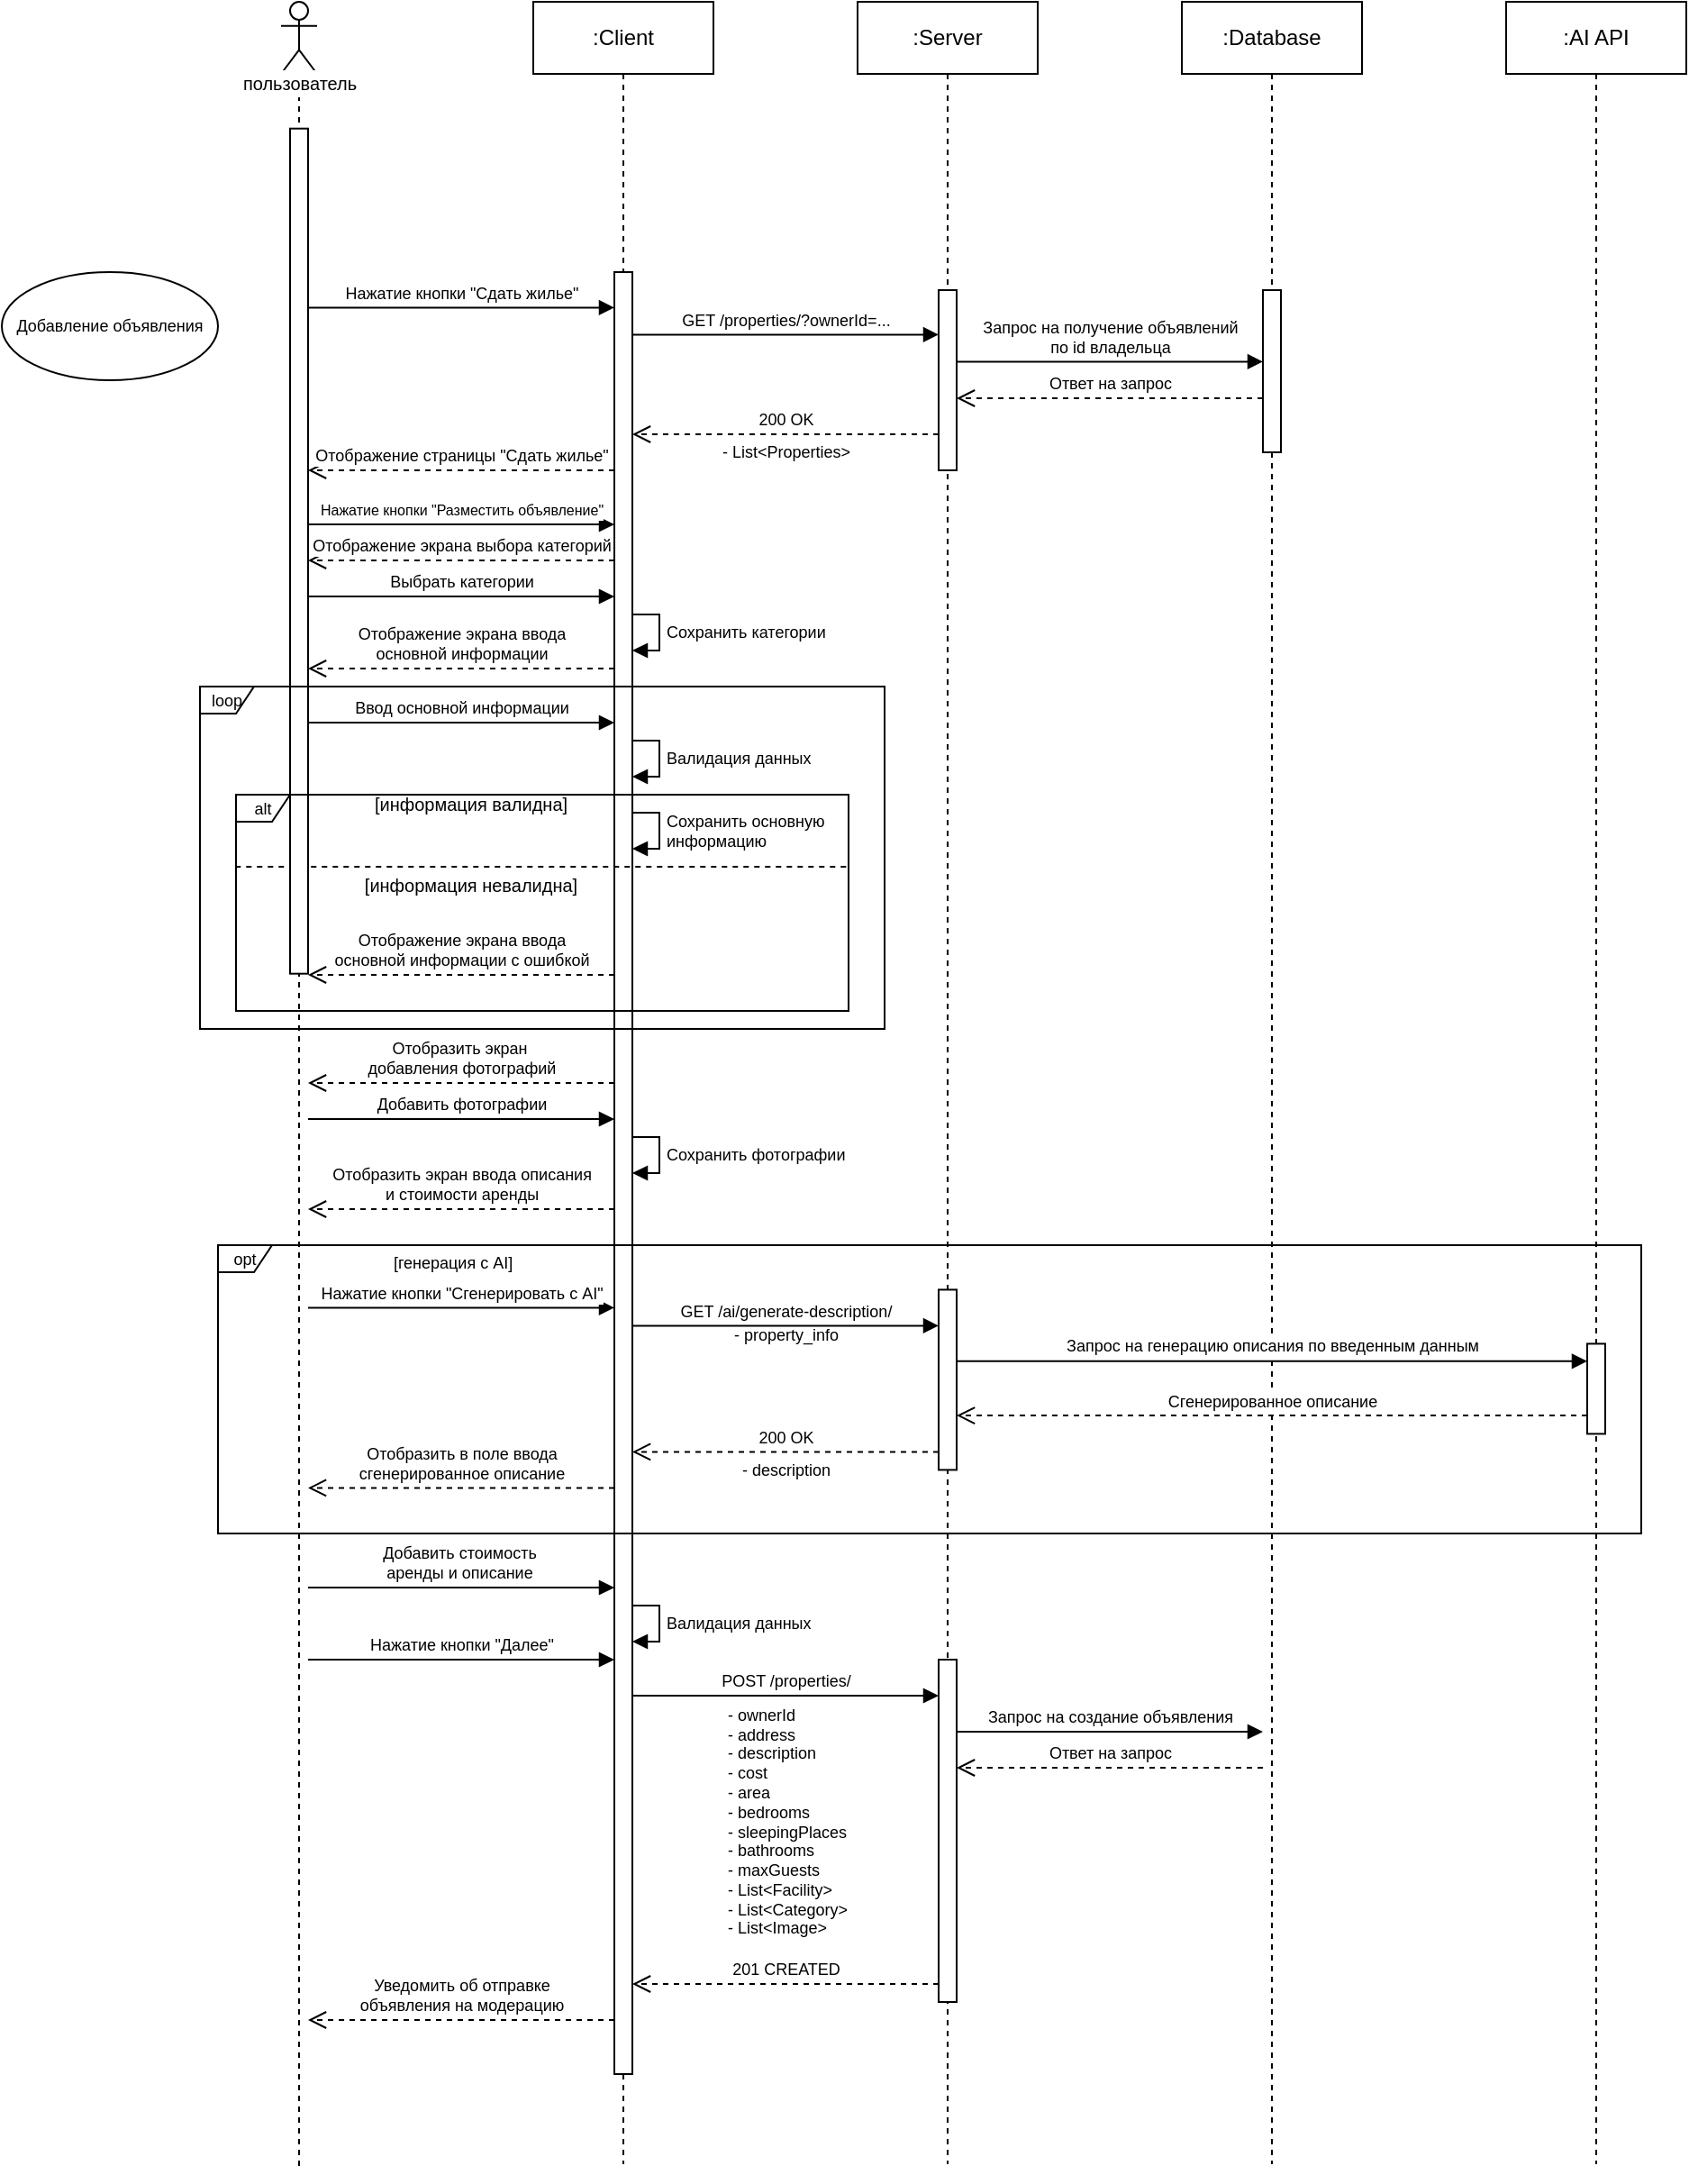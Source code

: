 <mxfile version="26.1.3">
  <diagram name="Page-1" id="2YBvvXClWsGukQMizWep">
    <mxGraphModel grid="1" page="1" gridSize="10" guides="1" tooltips="1" connect="1" arrows="1" fold="1" pageScale="1" pageWidth="850" pageHeight="1100" math="0" shadow="0">
      <root>
        <mxCell id="0" />
        <mxCell id="1" parent="0" />
        <mxCell id="aM9ryv3xv72pqoxQDRHE-5" value=":Client" style="shape=umlLifeline;perimeter=lifelinePerimeter;whiteSpace=wrap;html=1;container=0;dropTarget=0;collapsible=0;recursiveResize=0;outlineConnect=0;portConstraint=eastwest;newEdgeStyle={&quot;edgeStyle&quot;:&quot;elbowEdgeStyle&quot;,&quot;elbow&quot;:&quot;vertical&quot;,&quot;curved&quot;:0,&quot;rounded&quot;:0};" vertex="1" parent="1">
          <mxGeometry x="355" y="90" width="100" height="1200" as="geometry" />
        </mxCell>
        <mxCell id="e8dn4UOm1JDdTKsrlfhE-102" value="" style="html=1;points=[];perimeter=orthogonalPerimeter;outlineConnect=0;targetShapes=umlLifeline;portConstraint=eastwest;newEdgeStyle={&quot;edgeStyle&quot;:&quot;elbowEdgeStyle&quot;,&quot;elbow&quot;:&quot;vertical&quot;,&quot;curved&quot;:0,&quot;rounded&quot;:0};" vertex="1" parent="aM9ryv3xv72pqoxQDRHE-5">
          <mxGeometry x="45" y="150" width="10" height="1000" as="geometry" />
        </mxCell>
        <mxCell id="e8dn4UOm1JDdTKsrlfhE-1" value=":Server" style="shape=umlLifeline;perimeter=lifelinePerimeter;whiteSpace=wrap;html=1;container=0;dropTarget=0;collapsible=0;recursiveResize=0;outlineConnect=0;portConstraint=eastwest;newEdgeStyle={&quot;edgeStyle&quot;:&quot;elbowEdgeStyle&quot;,&quot;elbow&quot;:&quot;vertical&quot;,&quot;curved&quot;:0,&quot;rounded&quot;:0};" vertex="1" parent="1">
          <mxGeometry x="535" y="90" width="100" height="1200" as="geometry" />
        </mxCell>
        <mxCell id="e8dn4UOm1JDdTKsrlfhE-103" value="" style="html=1;points=[];perimeter=orthogonalPerimeter;outlineConnect=0;targetShapes=umlLifeline;portConstraint=eastwest;newEdgeStyle={&quot;edgeStyle&quot;:&quot;elbowEdgeStyle&quot;,&quot;elbow&quot;:&quot;vertical&quot;,&quot;curved&quot;:0,&quot;rounded&quot;:0};" vertex="1" parent="e8dn4UOm1JDdTKsrlfhE-1">
          <mxGeometry x="45" y="920" width="10" height="190" as="geometry" />
        </mxCell>
        <mxCell id="e8dn4UOm1JDdTKsrlfhE-166" value="" style="html=1;points=[];perimeter=orthogonalPerimeter;outlineConnect=0;targetShapes=umlLifeline;portConstraint=eastwest;newEdgeStyle={&quot;edgeStyle&quot;:&quot;elbowEdgeStyle&quot;,&quot;elbow&quot;:&quot;vertical&quot;,&quot;curved&quot;:0,&quot;rounded&quot;:0};" vertex="1" parent="e8dn4UOm1JDdTKsrlfhE-1">
          <mxGeometry x="45" y="160" width="10" height="100" as="geometry" />
        </mxCell>
        <mxCell id="e8dn4UOm1JDdTKsrlfhE-3" value=":Database" style="shape=umlLifeline;perimeter=lifelinePerimeter;whiteSpace=wrap;html=1;container=0;dropTarget=0;collapsible=0;recursiveResize=0;outlineConnect=0;portConstraint=eastwest;newEdgeStyle={&quot;edgeStyle&quot;:&quot;elbowEdgeStyle&quot;,&quot;elbow&quot;:&quot;vertical&quot;,&quot;curved&quot;:0,&quot;rounded&quot;:0};" vertex="1" parent="1">
          <mxGeometry x="715" y="90" width="100" height="1200" as="geometry" />
        </mxCell>
        <mxCell id="e8dn4UOm1JDdTKsrlfhE-105" value="Добавление объявления" style="ellipse;whiteSpace=wrap;html=1;fontSize=9;" vertex="1" parent="1">
          <mxGeometry x="60" y="240" width="120" height="60" as="geometry" />
        </mxCell>
        <mxCell id="e8dn4UOm1JDdTKsrlfhE-106" value="&lt;font&gt;Нажатие кнопки &quot;Сдать жилье&quot;&lt;/font&gt;" style="html=1;verticalAlign=bottom;endArrow=block;edgeStyle=elbowEdgeStyle;elbow=vertical;curved=0;rounded=0;fontSize=9;" edge="1" parent="1">
          <mxGeometry relative="1" as="geometry">
            <mxPoint x="230" y="259.7" as="sourcePoint" />
            <Array as="points">
              <mxPoint x="315" y="259.7" />
            </Array>
            <mxPoint x="400" y="259.7" as="targetPoint" />
          </mxGeometry>
        </mxCell>
        <mxCell id="e8dn4UOm1JDdTKsrlfhE-107" value="&lt;font&gt;Запрос на получение объявлений&lt;br&gt;по id владельца&lt;/font&gt;" style="html=1;verticalAlign=bottom;endArrow=block;edgeStyle=elbowEdgeStyle;elbow=vertical;curved=0;rounded=0;fontSize=9;" edge="1" parent="1">
          <mxGeometry relative="1" as="geometry">
            <mxPoint x="590" y="289.74" as="sourcePoint" />
            <Array as="points">
              <mxPoint x="675" y="289.74" />
            </Array>
            <mxPoint x="760" y="289.74" as="targetPoint" />
          </mxGeometry>
        </mxCell>
        <mxCell id="e8dn4UOm1JDdTKsrlfhE-108" value="&lt;font&gt;GET /properties/?ownerId=...&lt;/font&gt;" style="html=1;verticalAlign=bottom;endArrow=block;edgeStyle=elbowEdgeStyle;elbow=vertical;curved=0;rounded=0;fontSize=9;" edge="1" parent="1">
          <mxGeometry relative="1" as="geometry">
            <mxPoint x="410" y="274.74" as="sourcePoint" />
            <Array as="points">
              <mxPoint x="495" y="274.74" />
            </Array>
            <mxPoint x="580" y="274.74" as="targetPoint" />
          </mxGeometry>
        </mxCell>
        <mxCell id="e8dn4UOm1JDdTKsrlfhE-109" value="Ответ на запрос" style="html=1;verticalAlign=bottom;endArrow=open;dashed=1;endSize=8;edgeStyle=elbowEdgeStyle;elbow=vertical;curved=0;rounded=0;fontSize=9;" edge="1" parent="1">
          <mxGeometry relative="1" as="geometry">
            <mxPoint x="590" y="310.0" as="targetPoint" />
            <Array as="points">
              <mxPoint x="680" y="310.0" />
            </Array>
            <mxPoint x="760" y="310.0" as="sourcePoint" />
          </mxGeometry>
        </mxCell>
        <mxCell id="e8dn4UOm1JDdTKsrlfhE-113" value="" style="group" connectable="0" vertex="1" parent="1">
          <mxGeometry x="410" y="330" width="170" height="20" as="geometry" />
        </mxCell>
        <mxCell id="e8dn4UOm1JDdTKsrlfhE-111" value="200 OK" style="html=1;verticalAlign=bottom;endArrow=open;dashed=1;endSize=8;edgeStyle=elbowEdgeStyle;elbow=vertical;curved=0;rounded=0;fontSize=9;" edge="1" parent="e8dn4UOm1JDdTKsrlfhE-113">
          <mxGeometry relative="1" as="geometry">
            <mxPoint y="2.274e-13" as="targetPoint" />
            <Array as="points">
              <mxPoint x="90" y="2.274e-13" />
            </Array>
            <mxPoint x="170" y="2.274e-13" as="sourcePoint" />
          </mxGeometry>
        </mxCell>
        <mxCell id="e8dn4UOm1JDdTKsrlfhE-112" value="- List&amp;lt;Properties&amp;gt;" style="text;html=1;align=center;verticalAlign=middle;resizable=0;points=[];autosize=1;strokeColor=none;fillColor=none;fontSize=9;" vertex="1" parent="e8dn4UOm1JDdTKsrlfhE-113">
          <mxGeometry x="40" width="90" height="20" as="geometry" />
        </mxCell>
        <mxCell id="e8dn4UOm1JDdTKsrlfhE-114" value="Отображение страницы &quot;Сдать жилье&quot;" style="html=1;verticalAlign=bottom;endArrow=open;dashed=1;endSize=8;edgeStyle=elbowEdgeStyle;elbow=vertical;curved=0;rounded=0;fontSize=9;" edge="1" parent="1">
          <mxGeometry relative="1" as="geometry">
            <mxPoint x="230" y="350" as="targetPoint" />
            <Array as="points">
              <mxPoint x="320" y="350" />
            </Array>
            <mxPoint x="400" y="350" as="sourcePoint" />
          </mxGeometry>
        </mxCell>
        <mxCell id="e8dn4UOm1JDdTKsrlfhE-115" value="&lt;font&gt;Нажатие кнопки &quot;Разместить объявление&quot;&lt;/font&gt;" style="html=1;verticalAlign=bottom;endArrow=block;edgeStyle=elbowEdgeStyle;elbow=vertical;curved=0;rounded=0;fontSize=8;" edge="1" parent="1">
          <mxGeometry relative="1" as="geometry">
            <mxPoint x="230" y="380" as="sourcePoint" />
            <Array as="points">
              <mxPoint x="315" y="380" />
            </Array>
            <mxPoint x="400" y="380" as="targetPoint" />
          </mxGeometry>
        </mxCell>
        <mxCell id="e8dn4UOm1JDdTKsrlfhE-116" value="Отображение экрана выбора категорий" style="html=1;verticalAlign=bottom;endArrow=open;dashed=1;endSize=8;edgeStyle=elbowEdgeStyle;elbow=vertical;curved=0;rounded=0;fontSize=9;" edge="1" parent="1">
          <mxGeometry relative="1" as="geometry">
            <mxPoint x="230" y="400" as="targetPoint" />
            <Array as="points">
              <mxPoint x="320" y="400" />
            </Array>
            <mxPoint x="400" y="400" as="sourcePoint" />
          </mxGeometry>
        </mxCell>
        <mxCell id="e8dn4UOm1JDdTKsrlfhE-117" value="&lt;font&gt;Выбрать категории&lt;/font&gt;" style="html=1;verticalAlign=bottom;endArrow=block;edgeStyle=elbowEdgeStyle;elbow=vertical;curved=0;rounded=0;fontSize=9;" edge="1" parent="1">
          <mxGeometry relative="1" as="geometry">
            <mxPoint x="230" y="420" as="sourcePoint" />
            <Array as="points">
              <mxPoint x="315" y="420" />
            </Array>
            <mxPoint x="400" y="420" as="targetPoint" />
          </mxGeometry>
        </mxCell>
        <mxCell id="e8dn4UOm1JDdTKsrlfhE-118" value="Сохранить категории" style="html=1;align=left;spacingLeft=2;endArrow=block;rounded=0;edgeStyle=orthogonalEdgeStyle;curved=0;rounded=0;fontSize=9;" edge="1" parent="1">
          <mxGeometry relative="1" as="geometry">
            <mxPoint x="410" y="429.998" as="sourcePoint" />
            <Array as="points">
              <mxPoint x="425" y="430" />
              <mxPoint x="425" y="450" />
            </Array>
            <mxPoint x="410" y="450" as="targetPoint" />
          </mxGeometry>
        </mxCell>
        <mxCell id="e8dn4UOm1JDdTKsrlfhE-119" value="Отображение экрана ввода&lt;div&gt;основной информации&lt;/div&gt;" style="html=1;verticalAlign=bottom;endArrow=open;dashed=1;endSize=8;edgeStyle=elbowEdgeStyle;elbow=vertical;curved=0;rounded=0;fontSize=9;" edge="1" parent="1">
          <mxGeometry relative="1" as="geometry">
            <mxPoint x="230" y="460" as="targetPoint" />
            <Array as="points">
              <mxPoint x="320" y="460" />
            </Array>
            <mxPoint x="400" y="460" as="sourcePoint" />
          </mxGeometry>
        </mxCell>
        <mxCell id="e8dn4UOm1JDdTKsrlfhE-120" value="&lt;font&gt;Ввод основной информации&lt;/font&gt;" style="html=1;verticalAlign=bottom;endArrow=block;edgeStyle=elbowEdgeStyle;elbow=vertical;curved=0;rounded=0;fontSize=9;" edge="1" parent="1">
          <mxGeometry relative="1" as="geometry">
            <mxPoint x="230" y="490" as="sourcePoint" />
            <Array as="points">
              <mxPoint x="315" y="490" />
            </Array>
            <mxPoint x="400" y="490" as="targetPoint" />
          </mxGeometry>
        </mxCell>
        <mxCell id="e8dn4UOm1JDdTKsrlfhE-129" value=":AI API" style="shape=umlLifeline;perimeter=lifelinePerimeter;whiteSpace=wrap;html=1;container=0;dropTarget=0;collapsible=0;recursiveResize=0;outlineConnect=0;portConstraint=eastwest;newEdgeStyle={&quot;edgeStyle&quot;:&quot;elbowEdgeStyle&quot;,&quot;elbow&quot;:&quot;vertical&quot;,&quot;curved&quot;:0,&quot;rounded&quot;:0};" vertex="1" parent="1">
          <mxGeometry x="895" y="90" width="100" height="1200" as="geometry" />
        </mxCell>
        <mxCell id="e8dn4UOm1JDdTKsrlfhE-137" value="Валидация данных" style="html=1;align=left;spacingLeft=2;endArrow=block;rounded=0;edgeStyle=orthogonalEdgeStyle;curved=0;rounded=0;fontSize=9;" edge="1" parent="1">
          <mxGeometry relative="1" as="geometry">
            <mxPoint x="410" y="499.998" as="sourcePoint" />
            <Array as="points">
              <mxPoint x="425" y="500" />
              <mxPoint x="425" y="520" />
            </Array>
            <mxPoint x="410" y="520" as="targetPoint" />
          </mxGeometry>
        </mxCell>
        <mxCell id="e8dn4UOm1JDdTKsrlfhE-139" value="&lt;font size=&quot;1&quot;&gt;[информация валидна]&lt;/font&gt;" style="text;html=1;align=center;verticalAlign=middle;resizable=0;points=[];autosize=1;strokeColor=none;fillColor=none;" vertex="1" parent="1">
          <mxGeometry x="255" y="520" width="130" height="30" as="geometry" />
        </mxCell>
        <mxCell id="e8dn4UOm1JDdTKsrlfhE-121" value="Сохранить основную&lt;div&gt;информацию&lt;/div&gt;" style="html=1;align=left;spacingLeft=2;endArrow=block;rounded=0;edgeStyle=orthogonalEdgeStyle;curved=0;rounded=0;fontSize=9;" edge="1" parent="1">
          <mxGeometry relative="1" as="geometry">
            <mxPoint x="410" y="539.998" as="sourcePoint" />
            <Array as="points">
              <mxPoint x="425" y="540" />
              <mxPoint x="425" y="560" />
            </Array>
            <mxPoint x="410" y="560" as="targetPoint" />
          </mxGeometry>
        </mxCell>
        <mxCell id="e8dn4UOm1JDdTKsrlfhE-140" value="" style="endArrow=none;dashed=1;html=1;rounded=0;entryX=-0.001;entryY=0.496;entryDx=0;entryDy=0;entryPerimeter=0;exitX=0.995;exitY=0.496;exitDx=0;exitDy=0;exitPerimeter=0;" edge="1" parent="1">
          <mxGeometry width="50" height="50" relative="1" as="geometry">
            <mxPoint x="528.64" y="570" as="sourcePoint" />
            <mxPoint x="190.0" y="570" as="targetPoint" />
          </mxGeometry>
        </mxCell>
        <mxCell id="e8dn4UOm1JDdTKsrlfhE-141" value="&lt;font size=&quot;1&quot;&gt;[информация невалидна]&lt;/font&gt;" style="text;html=1;align=center;verticalAlign=middle;resizable=0;points=[];autosize=1;strokeColor=none;fillColor=none;" vertex="1" parent="1">
          <mxGeometry x="250" y="565" width="140" height="30" as="geometry" />
        </mxCell>
        <mxCell id="e8dn4UOm1JDdTKsrlfhE-142" value="Отображение экрана ввода&lt;div&gt;основной информации с ошибкой&lt;/div&gt;" style="html=1;verticalAlign=bottom;endArrow=open;dashed=1;endSize=8;edgeStyle=elbowEdgeStyle;elbow=vertical;curved=0;rounded=0;fontSize=9;" edge="1" parent="1">
          <mxGeometry relative="1" as="geometry">
            <mxPoint x="230" y="630" as="targetPoint" />
            <Array as="points">
              <mxPoint x="320" y="630" />
            </Array>
            <mxPoint x="400" y="630" as="sourcePoint" />
          </mxGeometry>
        </mxCell>
        <mxCell id="e8dn4UOm1JDdTKsrlfhE-104" value="" style="html=1;points=[];perimeter=orthogonalPerimeter;outlineConnect=0;targetShapes=umlLifeline;portConstraint=eastwest;newEdgeStyle={&quot;edgeStyle&quot;:&quot;elbowEdgeStyle&quot;,&quot;elbow&quot;:&quot;vertical&quot;,&quot;curved&quot;:0,&quot;rounded&quot;:0};" vertex="1" parent="1">
          <mxGeometry x="760" y="250" width="10" height="90" as="geometry" />
        </mxCell>
        <mxCell id="e8dn4UOm1JDdTKsrlfhE-122" value="Отобразить экран&amp;nbsp;&lt;div&gt;добавления фотографий&lt;/div&gt;" style="html=1;verticalAlign=bottom;endArrow=open;dashed=1;endSize=8;edgeStyle=elbowEdgeStyle;elbow=vertical;curved=0;rounded=0;fontSize=9;" edge="1" parent="1">
          <mxGeometry relative="1" as="geometry">
            <mxPoint x="230" y="690" as="targetPoint" />
            <Array as="points">
              <mxPoint x="320" y="690" />
            </Array>
            <mxPoint x="400" y="690" as="sourcePoint" />
          </mxGeometry>
        </mxCell>
        <mxCell id="e8dn4UOm1JDdTKsrlfhE-123" value="&lt;font&gt;Добавить фотографии&lt;/font&gt;" style="html=1;verticalAlign=bottom;endArrow=block;edgeStyle=elbowEdgeStyle;elbow=vertical;curved=0;rounded=0;fontSize=9;" edge="1" parent="1">
          <mxGeometry relative="1" as="geometry">
            <mxPoint x="230" y="710" as="sourcePoint" />
            <Array as="points">
              <mxPoint x="315" y="710" />
            </Array>
            <mxPoint x="400" y="710" as="targetPoint" />
          </mxGeometry>
        </mxCell>
        <mxCell id="e8dn4UOm1JDdTKsrlfhE-124" value="Сохранить фотографии" style="html=1;align=left;spacingLeft=2;endArrow=block;rounded=0;edgeStyle=orthogonalEdgeStyle;curved=0;rounded=0;fontSize=9;" edge="1" parent="1">
          <mxGeometry relative="1" as="geometry">
            <mxPoint x="410" y="719.998" as="sourcePoint" />
            <Array as="points">
              <mxPoint x="425" y="720" />
              <mxPoint x="425" y="740" />
            </Array>
            <mxPoint x="410" y="740" as="targetPoint" />
          </mxGeometry>
        </mxCell>
        <mxCell id="e8dn4UOm1JDdTKsrlfhE-125" value="Отобразить экран ввода описания&lt;div&gt;и стоимости аренды&lt;/div&gt;" style="html=1;verticalAlign=bottom;endArrow=open;dashed=1;endSize=8;edgeStyle=elbowEdgeStyle;elbow=vertical;curved=0;rounded=0;fontSize=9;" edge="1" parent="1">
          <mxGeometry relative="1" as="geometry">
            <mxPoint x="230" y="760" as="targetPoint" />
            <Array as="points">
              <mxPoint x="320" y="760" />
            </Array>
            <mxPoint x="400" y="760" as="sourcePoint" />
          </mxGeometry>
        </mxCell>
        <mxCell id="e8dn4UOm1JDdTKsrlfhE-127" value="&lt;font&gt;Нажатие кнопки &quot;Сгенерировать с AI&quot;&lt;/font&gt;" style="html=1;verticalAlign=bottom;endArrow=block;edgeStyle=elbowEdgeStyle;elbow=vertical;curved=0;rounded=0;fontSize=9;" edge="1" parent="1">
          <mxGeometry relative="1" as="geometry">
            <mxPoint x="230" y="814.71" as="sourcePoint" />
            <Array as="points">
              <mxPoint x="315" y="814.71" />
            </Array>
            <mxPoint x="400" y="814.71" as="targetPoint" />
          </mxGeometry>
        </mxCell>
        <mxCell id="e8dn4UOm1JDdTKsrlfhE-128" value="&lt;font&gt;GET /ai/generate-description/&lt;/font&gt;" style="html=1;verticalAlign=bottom;endArrow=block;edgeStyle=elbowEdgeStyle;elbow=vertical;curved=0;rounded=0;fontSize=9;" edge="1" parent="1">
          <mxGeometry x="-0.002" relative="1" as="geometry">
            <mxPoint x="410" y="824.71" as="sourcePoint" />
            <Array as="points">
              <mxPoint x="495" y="824.71" />
            </Array>
            <mxPoint x="580" y="824.71" as="targetPoint" />
            <mxPoint as="offset" />
          </mxGeometry>
        </mxCell>
        <mxCell id="e8dn4UOm1JDdTKsrlfhE-132" value="" style="html=1;points=[];perimeter=orthogonalPerimeter;outlineConnect=0;targetShapes=umlLifeline;portConstraint=eastwest;newEdgeStyle={&quot;edgeStyle&quot;:&quot;elbowEdgeStyle&quot;,&quot;elbow&quot;:&quot;vertical&quot;,&quot;curved&quot;:0,&quot;rounded&quot;:0};" vertex="1" parent="1">
          <mxGeometry x="940" y="834.71" width="10" height="50" as="geometry" />
        </mxCell>
        <mxCell id="e8dn4UOm1JDdTKsrlfhE-144" value="&lt;font&gt;Запрос на генерацию описания по введенным данным&lt;/font&gt;" style="html=1;verticalAlign=bottom;endArrow=block;edgeStyle=elbowEdgeStyle;elbow=vertical;curved=0;rounded=0;fontSize=9;" edge="1" parent="1" target="e8dn4UOm1JDdTKsrlfhE-132">
          <mxGeometry x="-0.001" relative="1" as="geometry">
            <mxPoint x="590" y="844.42" as="sourcePoint" />
            <Array as="points">
              <mxPoint x="675" y="844.42" />
            </Array>
            <mxPoint x="760" y="844.42" as="targetPoint" />
            <mxPoint as="offset" />
          </mxGeometry>
        </mxCell>
        <mxCell id="e8dn4UOm1JDdTKsrlfhE-146" value="" style="html=1;points=[];perimeter=orthogonalPerimeter;outlineConnect=0;targetShapes=umlLifeline;portConstraint=eastwest;newEdgeStyle={&quot;edgeStyle&quot;:&quot;elbowEdgeStyle&quot;,&quot;elbow&quot;:&quot;vertical&quot;,&quot;curved&quot;:0,&quot;rounded&quot;:0};" vertex="1" parent="1">
          <mxGeometry x="580" y="804.71" width="10" height="100" as="geometry" />
        </mxCell>
        <mxCell id="e8dn4UOm1JDdTKsrlfhE-147" value="&lt;font&gt;- property_info&lt;/font&gt;" style="text;html=1;align=center;verticalAlign=middle;resizable=0;points=[];autosize=1;strokeColor=none;fillColor=none;fontSize=9;" vertex="1" parent="1">
          <mxGeometry x="455" y="819.71" width="80" height="20" as="geometry" />
        </mxCell>
        <mxCell id="e8dn4UOm1JDdTKsrlfhE-150" value="200 OK" style="html=1;verticalAlign=bottom;endArrow=open;dashed=1;endSize=8;edgeStyle=elbowEdgeStyle;elbow=vertical;curved=0;rounded=0;fontSize=9;" edge="1" parent="1">
          <mxGeometry relative="1" as="geometry">
            <mxPoint x="410" y="894.71" as="targetPoint" />
            <Array as="points">
              <mxPoint x="500" y="894.71" />
            </Array>
            <mxPoint x="580" y="894.71" as="sourcePoint" />
          </mxGeometry>
        </mxCell>
        <mxCell id="e8dn4UOm1JDdTKsrlfhE-151" value="Сгенерированное описание" style="html=1;verticalAlign=bottom;endArrow=open;dashed=1;endSize=8;edgeStyle=elbowEdgeStyle;elbow=vertical;curved=0;rounded=0;fontSize=9;" edge="1" parent="1" source="e8dn4UOm1JDdTKsrlfhE-132">
          <mxGeometry relative="1" as="geometry">
            <mxPoint x="590" y="874.54" as="targetPoint" />
            <Array as="points">
              <mxPoint x="680" y="874.54" />
            </Array>
            <mxPoint x="760" y="874.54" as="sourcePoint" />
          </mxGeometry>
        </mxCell>
        <mxCell id="e8dn4UOm1JDdTKsrlfhE-152" value="&lt;font&gt;- description&lt;/font&gt;" style="text;html=1;align=center;verticalAlign=middle;resizable=0;points=[];autosize=1;strokeColor=none;fillColor=none;fontSize=9;" vertex="1" parent="1">
          <mxGeometry x="460" y="894.71" width="70" height="20" as="geometry" />
        </mxCell>
        <mxCell id="e8dn4UOm1JDdTKsrlfhE-153" value="Отобразить в поле ввода&lt;div&gt;сгенерированное описание&lt;/div&gt;" style="html=1;verticalAlign=bottom;endArrow=open;dashed=1;endSize=8;edgeStyle=elbowEdgeStyle;elbow=vertical;curved=0;rounded=0;fontSize=9;" edge="1" parent="1">
          <mxGeometry relative="1" as="geometry">
            <mxPoint x="230" y="914.71" as="targetPoint" />
            <Array as="points">
              <mxPoint x="320" y="914.71" />
            </Array>
            <mxPoint x="400" y="914.71" as="sourcePoint" />
          </mxGeometry>
        </mxCell>
        <mxCell id="e8dn4UOm1JDdTKsrlfhE-154" value="Добавить стоимость&amp;nbsp;&lt;div&gt;аренды и&amp;nbsp;&lt;span style=&quot;background-color: light-dark(#ffffff, var(--ge-dark-color, #121212)); color: light-dark(rgb(0, 0, 0), rgb(255, 255, 255));&quot;&gt;описание&amp;nbsp;&lt;/span&gt;&lt;/div&gt;" style="html=1;verticalAlign=bottom;endArrow=block;edgeStyle=elbowEdgeStyle;elbow=vertical;curved=0;rounded=0;fontSize=9;" edge="1" parent="1">
          <mxGeometry relative="1" as="geometry">
            <mxPoint x="230" y="970" as="sourcePoint" />
            <Array as="points">
              <mxPoint x="315" y="970" />
            </Array>
            <mxPoint x="400" y="970" as="targetPoint" />
          </mxGeometry>
        </mxCell>
        <mxCell id="e8dn4UOm1JDdTKsrlfhE-155" value="[генерация с AI]" style="text;html=1;align=center;verticalAlign=middle;resizable=0;points=[];autosize=1;strokeColor=none;fillColor=none;fontSize=9;" vertex="1" parent="1">
          <mxGeometry x="265" y="780" width="90" height="20" as="geometry" />
        </mxCell>
        <mxCell id="e8dn4UOm1JDdTKsrlfhE-156" value="Валидация данных" style="html=1;align=left;spacingLeft=2;endArrow=block;rounded=0;edgeStyle=orthogonalEdgeStyle;curved=0;rounded=0;fontSize=9;" edge="1" parent="1">
          <mxGeometry relative="1" as="geometry">
            <mxPoint x="410" y="979.998" as="sourcePoint" />
            <Array as="points">
              <mxPoint x="425" y="980" />
              <mxPoint x="425" y="1000" />
            </Array>
            <mxPoint x="410" y="1000" as="targetPoint" />
          </mxGeometry>
        </mxCell>
        <mxCell id="e8dn4UOm1JDdTKsrlfhE-157" value="Нажатие кнопки &quot;Далее&quot;" style="html=1;verticalAlign=bottom;endArrow=block;edgeStyle=elbowEdgeStyle;elbow=vertical;curved=0;rounded=0;fontSize=9;" edge="1" parent="1">
          <mxGeometry relative="1" as="geometry">
            <mxPoint x="230" y="1010" as="sourcePoint" />
            <Array as="points">
              <mxPoint x="315" y="1010" />
            </Array>
            <mxPoint x="400" y="1010" as="targetPoint" />
          </mxGeometry>
        </mxCell>
        <mxCell id="e8dn4UOm1JDdTKsrlfhE-159" value="POST /properties/" style="html=1;verticalAlign=bottom;endArrow=block;edgeStyle=elbowEdgeStyle;elbow=vertical;curved=0;rounded=0;fontSize=9;" edge="1" parent="1">
          <mxGeometry relative="1" as="geometry">
            <mxPoint x="410" y="1030" as="sourcePoint" />
            <Array as="points">
              <mxPoint x="495" y="1030" />
            </Array>
            <mxPoint x="580" y="1030" as="targetPoint" />
          </mxGeometry>
        </mxCell>
        <mxCell id="e8dn4UOm1JDdTKsrlfhE-160" value="&lt;font&gt;- ownerId&lt;/font&gt;&lt;div&gt;- address&lt;/div&gt;&lt;div&gt;- description&lt;/div&gt;&lt;div&gt;- cost&lt;/div&gt;&lt;div&gt;- area&lt;/div&gt;&lt;div&gt;- bedrooms&lt;/div&gt;&lt;div&gt;- sleepingPlaces&lt;/div&gt;&lt;div&gt;- bathrooms&lt;/div&gt;&lt;div&gt;- maxGuests&lt;/div&gt;&lt;div&gt;- List&amp;lt;Facility&amp;gt;&lt;/div&gt;&lt;div&gt;- List&amp;lt;Category&amp;gt;&lt;/div&gt;&lt;div&gt;- List&amp;lt;Image&amp;gt;&lt;/div&gt;" style="text;html=1;align=left;verticalAlign=middle;resizable=0;points=[];autosize=1;strokeColor=none;fillColor=none;fontSize=9;" vertex="1" parent="1">
          <mxGeometry x="461.3" y="1030" width="90" height="140" as="geometry" />
        </mxCell>
        <mxCell id="e8dn4UOm1JDdTKsrlfhE-161" value="Запрос на создание объявления" style="html=1;verticalAlign=bottom;endArrow=block;edgeStyle=elbowEdgeStyle;elbow=vertical;curved=0;rounded=0;fontSize=9;" edge="1" parent="1">
          <mxGeometry relative="1" as="geometry">
            <mxPoint x="590" y="1050" as="sourcePoint" />
            <Array as="points">
              <mxPoint x="675" y="1050" />
            </Array>
            <mxPoint x="760" y="1050" as="targetPoint" />
          </mxGeometry>
        </mxCell>
        <mxCell id="e8dn4UOm1JDdTKsrlfhE-162" value="Ответ на запрос" style="html=1;verticalAlign=bottom;endArrow=open;dashed=1;endSize=8;edgeStyle=elbowEdgeStyle;elbow=vertical;curved=0;rounded=0;fontSize=9;" edge="1" parent="1">
          <mxGeometry relative="1" as="geometry">
            <mxPoint x="590" y="1070" as="targetPoint" />
            <Array as="points">
              <mxPoint x="680" y="1070" />
            </Array>
            <mxPoint x="760" y="1070" as="sourcePoint" />
          </mxGeometry>
        </mxCell>
        <mxCell id="e8dn4UOm1JDdTKsrlfhE-163" value="201 CREATED" style="html=1;verticalAlign=bottom;endArrow=open;dashed=1;endSize=8;edgeStyle=elbowEdgeStyle;elbow=vertical;curved=0;rounded=0;fontSize=9;" edge="1" parent="1">
          <mxGeometry relative="1" as="geometry">
            <mxPoint x="410" y="1190" as="targetPoint" />
            <Array as="points">
              <mxPoint x="500" y="1190" />
            </Array>
            <mxPoint x="580" y="1190" as="sourcePoint" />
          </mxGeometry>
        </mxCell>
        <mxCell id="e8dn4UOm1JDdTKsrlfhE-164" value="Уведомить об отправке&lt;div&gt;объявления на модерацию&lt;/div&gt;" style="html=1;verticalAlign=bottom;endArrow=open;dashed=1;endSize=8;edgeStyle=elbowEdgeStyle;elbow=vertical;curved=0;rounded=0;fontSize=9;" edge="1" parent="1">
          <mxGeometry relative="1" as="geometry">
            <mxPoint x="230" y="1210" as="targetPoint" />
            <Array as="points">
              <mxPoint x="320" y="1210" />
            </Array>
            <mxPoint x="400" y="1210" as="sourcePoint" />
          </mxGeometry>
        </mxCell>
        <mxCell id="e8dn4UOm1JDdTKsrlfhE-165" value="" style="group" connectable="0" vertex="1" parent="1">
          <mxGeometry x="180" y="90" width="90" height="1210" as="geometry" />
        </mxCell>
        <mxCell id="e8dn4UOm1JDdTKsrlfhE-6" value="" style="shape=umlLifeline;perimeter=lifelinePerimeter;whiteSpace=wrap;html=1;container=1;dropTarget=0;collapsible=0;recursiveResize=0;outlineConnect=0;portConstraint=eastwest;newEdgeStyle={&quot;curved&quot;:0,&quot;rounded&quot;:0};participant=umlActor;" vertex="1" parent="e8dn4UOm1JDdTKsrlfhE-165">
          <mxGeometry x="35" width="20" height="1202.143" as="geometry" />
        </mxCell>
        <mxCell id="e8dn4UOm1JDdTKsrlfhE-101" value="" style="html=1;points=[];perimeter=orthogonalPerimeter;outlineConnect=0;targetShapes=umlLifeline;portConstraint=eastwest;newEdgeStyle={&quot;edgeStyle&quot;:&quot;elbowEdgeStyle&quot;,&quot;elbow&quot;:&quot;vertical&quot;,&quot;curved&quot;:0,&quot;rounded&quot;:0};" vertex="1" parent="e8dn4UOm1JDdTKsrlfhE-165">
          <mxGeometry x="40" y="70.349" width="10" height="468.992" as="geometry" />
        </mxCell>
        <mxCell id="e8dn4UOm1JDdTKsrlfhE-9" value="&lt;font size=&quot;1&quot;&gt;пользователь&lt;/font&gt;" style="text;html=1;align=center;verticalAlign=middle;resizable=0;points=[];autosize=1;strokeColor=none;fillColor=none;labelBackgroundColor=default;" vertex="1" parent="e8dn4UOm1JDdTKsrlfhE-165">
          <mxGeometry y="30.0" width="90" height="30" as="geometry" />
        </mxCell>
        <mxCell id="e8dn4UOm1JDdTKsrlfhE-126" value="opt" style="shape=umlFrame;whiteSpace=wrap;html=1;pointerEvents=0;fontSize=9;width=30;height=15;" vertex="1" parent="1">
          <mxGeometry x="180" y="780" width="790" height="160" as="geometry" />
        </mxCell>
        <mxCell id="e8dn4UOm1JDdTKsrlfhE-138" value="alt" style="shape=umlFrame;whiteSpace=wrap;html=1;pointerEvents=0;fontSize=9;width=30;height=15;" vertex="1" parent="1">
          <mxGeometry x="190" y="530" width="340" height="120" as="geometry" />
        </mxCell>
        <mxCell id="e8dn4UOm1JDdTKsrlfhE-134" value="loop" style="shape=umlFrame;whiteSpace=wrap;html=1;pointerEvents=0;fontSize=9;width=30;height=15;" vertex="1" parent="1">
          <mxGeometry x="170" y="470" width="380" height="190" as="geometry" />
        </mxCell>
      </root>
    </mxGraphModel>
  </diagram>
</mxfile>
